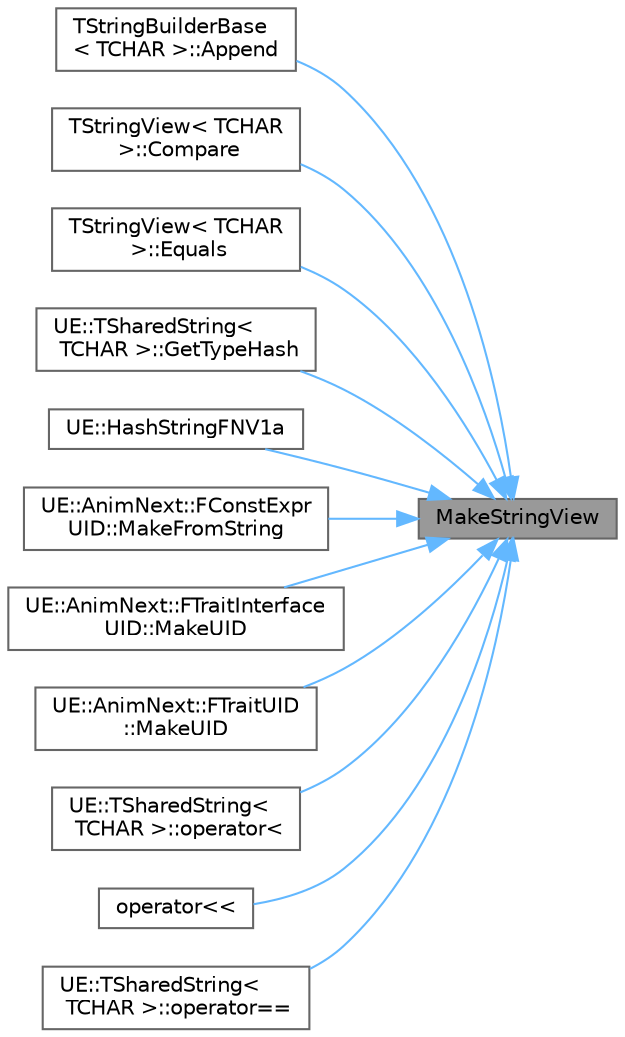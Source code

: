 digraph "MakeStringView"
{
 // INTERACTIVE_SVG=YES
 // LATEX_PDF_SIZE
  bgcolor="transparent";
  edge [fontname=Helvetica,fontsize=10,labelfontname=Helvetica,labelfontsize=10];
  node [fontname=Helvetica,fontsize=10,shape=box,height=0.2,width=0.4];
  rankdir="RL";
  Node1 [id="Node000001",label="MakeStringView",height=0.2,width=0.4,color="gray40", fillcolor="grey60", style="filled", fontcolor="black",tooltip=" "];
  Node1 -> Node2 [id="edge1_Node000001_Node000002",dir="back",color="steelblue1",style="solid",tooltip=" "];
  Node2 [id="Node000002",label="TStringBuilderBase\l\< TCHAR \>::Append",height=0.2,width=0.4,color="grey40", fillcolor="white", style="filled",URL="$d6/dbc/classTStringBuilderBase.html#adcd50db983a28ea01ce591296a5c7b17",tooltip=" "];
  Node1 -> Node3 [id="edge2_Node000001_Node000003",dir="back",color="steelblue1",style="solid",tooltip=" "];
  Node3 [id="Node000003",label="TStringView\< TCHAR\l \>::Compare",height=0.2,width=0.4,color="grey40", fillcolor="white", style="filled",URL="$dd/dbe/classTStringView.html#a71d033585abbe9fe1bd92a3c7fda51a7",tooltip=" "];
  Node1 -> Node4 [id="edge3_Node000001_Node000004",dir="back",color="steelblue1",style="solid",tooltip=" "];
  Node4 [id="Node000004",label="TStringView\< TCHAR\l \>::Equals",height=0.2,width=0.4,color="grey40", fillcolor="white", style="filled",URL="$dd/dbe/classTStringView.html#a7d04cdc81158db7dd1a99bb77aa605e6",tooltip=" "];
  Node1 -> Node5 [id="edge4_Node000001_Node000005",dir="back",color="steelblue1",style="solid",tooltip=" "];
  Node5 [id="Node000005",label="UE::TSharedString\<\l TCHAR \>::GetTypeHash",height=0.2,width=0.4,color="grey40", fillcolor="white", style="filled",URL="$d6/d0c/classUE_1_1TSharedString.html#a3a9158bf4cba218740f9d5a2be3f8504",tooltip=" "];
  Node1 -> Node6 [id="edge5_Node000001_Node000006",dir="back",color="steelblue1",style="solid",tooltip=" "];
  Node6 [id="Node000006",label="UE::HashStringFNV1a",height=0.2,width=0.4,color="grey40", fillcolor="white", style="filled",URL="$da/d75/namespaceUE.html#a7dc0ea51002c95aed994ffe467c9c5bb",tooltip=" "];
  Node1 -> Node7 [id="edge6_Node000001_Node000007",dir="back",color="steelblue1",style="solid",tooltip=" "];
  Node7 [id="Node000007",label="UE::AnimNext::FConstExpr\lUID::MakeFromString",height=0.2,width=0.4,color="grey40", fillcolor="white", style="filled",URL="$dd/db4/structUE_1_1AnimNext_1_1FConstExprUID.html#a7872243a669f31011f8ba8343c2dbdc6",tooltip=" "];
  Node1 -> Node8 [id="edge7_Node000001_Node000008",dir="back",color="steelblue1",style="solid",tooltip=" "];
  Node8 [id="Node000008",label="UE::AnimNext::FTraitInterface\lUID::MakeUID",height=0.2,width=0.4,color="grey40", fillcolor="white", style="filled",URL="$d9/df6/structUE_1_1AnimNext_1_1FTraitInterfaceUID.html#a101ab52632291f38865ddb13150c159c",tooltip=" "];
  Node1 -> Node9 [id="edge8_Node000001_Node000009",dir="back",color="steelblue1",style="solid",tooltip=" "];
  Node9 [id="Node000009",label="UE::AnimNext::FTraitUID\l::MakeUID",height=0.2,width=0.4,color="grey40", fillcolor="white", style="filled",URL="$d9/dea/structUE_1_1AnimNext_1_1FTraitUID.html#a8a7f94222da162689d54f855a292782e",tooltip=" "];
  Node1 -> Node10 [id="edge9_Node000001_Node000010",dir="back",color="steelblue1",style="solid",tooltip=" "];
  Node10 [id="Node000010",label="UE::TSharedString\<\l TCHAR \>::operator\<",height=0.2,width=0.4,color="grey40", fillcolor="white", style="filled",URL="$d6/d0c/classUE_1_1TSharedString.html#a219b28a71c97bc5b776f9c01bda99051",tooltip=" "];
  Node1 -> Node11 [id="edge10_Node000001_Node000011",dir="back",color="steelblue1",style="solid",tooltip=" "];
  Node11 [id="Node000011",label="operator\<\<",height=0.2,width=0.4,color="grey40", fillcolor="white", style="filled",URL="$d4/d52/StringBuilder_8h.html#affba9bfc4585c7f5d58e725f177fa97b",tooltip=" "];
  Node1 -> Node12 [id="edge11_Node000001_Node000012",dir="back",color="steelblue1",style="solid",tooltip=" "];
  Node12 [id="Node000012",label="UE::TSharedString\<\l TCHAR \>::operator==",height=0.2,width=0.4,color="grey40", fillcolor="white", style="filled",URL="$d6/d0c/classUE_1_1TSharedString.html#aa0c934196da57d317d3a36c5e68fef94",tooltip=" "];
}
